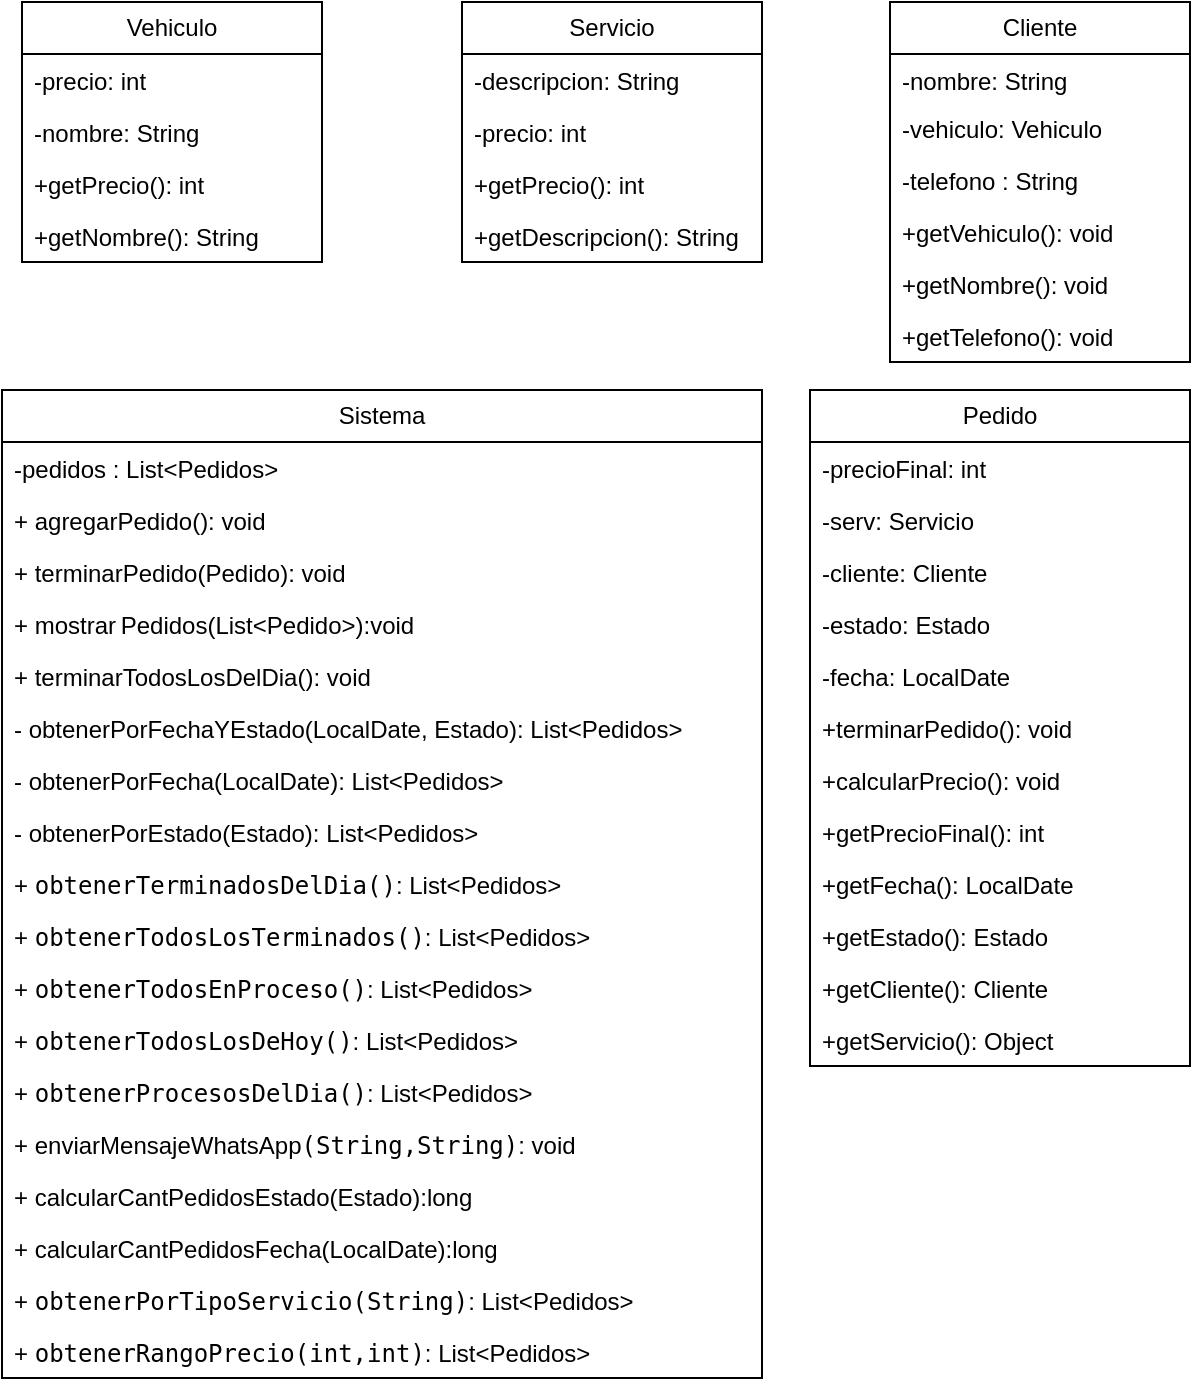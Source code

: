 <mxfile version="24.6.4" type="github">
  <diagram name="Página-1" id="CkxE3yKQA0i2UnwM9u5i">
    <mxGraphModel dx="1776" dy="579" grid="1" gridSize="10" guides="1" tooltips="1" connect="1" arrows="1" fold="1" page="1" pageScale="1" pageWidth="827" pageHeight="1169" math="0" shadow="0">
      <root>
        <mxCell id="0" />
        <mxCell id="1" parent="0" />
        <mxCell id="MSu1woiN6aCO-VKqVVvc-2" value="Vehiculo" style="swimlane;fontStyle=0;childLayout=stackLayout;horizontal=1;startSize=26;fillColor=none;horizontalStack=0;resizeParent=1;resizeParentMax=0;resizeLast=0;collapsible=1;marginBottom=0;whiteSpace=wrap;html=1;" parent="1" vertex="1">
          <mxGeometry x="20" y="10" width="150" height="130" as="geometry">
            <mxRectangle x="140" y="80" width="90" height="30" as="alternateBounds" />
          </mxGeometry>
        </mxCell>
        <mxCell id="6mT3PXopwbZAH2ROb1fR-1" value="-precio: int" style="text;strokeColor=none;fillColor=none;align=left;verticalAlign=top;spacingLeft=4;spacingRight=4;overflow=hidden;rotatable=0;points=[[0,0.5],[1,0.5]];portConstraint=eastwest;whiteSpace=wrap;html=1;" parent="MSu1woiN6aCO-VKqVVvc-2" vertex="1">
          <mxGeometry y="26" width="150" height="26" as="geometry" />
        </mxCell>
        <mxCell id="MSu1woiN6aCO-VKqVVvc-29" value="-nombre: String" style="text;strokeColor=none;fillColor=none;align=left;verticalAlign=top;spacingLeft=4;spacingRight=4;overflow=hidden;rotatable=0;points=[[0,0.5],[1,0.5]];portConstraint=eastwest;whiteSpace=wrap;html=1;" parent="MSu1woiN6aCO-VKqVVvc-2" vertex="1">
          <mxGeometry y="52" width="150" height="26" as="geometry" />
        </mxCell>
        <mxCell id="MSu1woiN6aCO-VKqVVvc-52" value="+getPrecio(): int" style="text;strokeColor=none;fillColor=none;align=left;verticalAlign=top;spacingLeft=4;spacingRight=4;overflow=hidden;rotatable=0;points=[[0,0.5],[1,0.5]];portConstraint=eastwest;whiteSpace=wrap;html=1;" parent="MSu1woiN6aCO-VKqVVvc-2" vertex="1">
          <mxGeometry y="78" width="150" height="26" as="geometry" />
        </mxCell>
        <mxCell id="POqqVmtJKqWDghGfksLB-9" value="+getNombre(): String" style="text;strokeColor=none;fillColor=none;align=left;verticalAlign=top;spacingLeft=4;spacingRight=4;overflow=hidden;rotatable=0;points=[[0,0.5],[1,0.5]];portConstraint=eastwest;whiteSpace=wrap;html=1;" vertex="1" parent="MSu1woiN6aCO-VKqVVvc-2">
          <mxGeometry y="104" width="150" height="26" as="geometry" />
        </mxCell>
        <mxCell id="MSu1woiN6aCO-VKqVVvc-6" value="Cliente" style="swimlane;fontStyle=0;childLayout=stackLayout;horizontal=1;startSize=26;fillColor=none;horizontalStack=0;resizeParent=1;resizeParentMax=0;resizeLast=0;collapsible=1;marginBottom=0;whiteSpace=wrap;html=1;" parent="1" vertex="1">
          <mxGeometry x="454" y="10" width="150" height="180" as="geometry">
            <mxRectangle x="400" y="80" width="80" height="30" as="alternateBounds" />
          </mxGeometry>
        </mxCell>
        <mxCell id="MSu1woiN6aCO-VKqVVvc-26" value="-nombre: String" style="text;strokeColor=none;fillColor=none;align=left;verticalAlign=top;spacingLeft=4;spacingRight=4;overflow=hidden;rotatable=0;points=[[0,0.5],[1,0.5]];portConstraint=eastwest;whiteSpace=wrap;html=1;" parent="MSu1woiN6aCO-VKqVVvc-6" vertex="1">
          <mxGeometry y="26" width="150" height="24" as="geometry" />
        </mxCell>
        <mxCell id="MSu1woiN6aCO-VKqVVvc-7" value="-vehiculo: Vehiculo&lt;div&gt;&lt;br&gt;&lt;/div&gt;" style="text;strokeColor=none;fillColor=none;align=left;verticalAlign=top;spacingLeft=4;spacingRight=4;overflow=hidden;rotatable=0;points=[[0,0.5],[1,0.5]];portConstraint=eastwest;whiteSpace=wrap;html=1;" parent="MSu1woiN6aCO-VKqVVvc-6" vertex="1">
          <mxGeometry y="50" width="150" height="26" as="geometry" />
        </mxCell>
        <mxCell id="MSu1woiN6aCO-VKqVVvc-25" value="-telefono : String" style="text;strokeColor=none;fillColor=none;align=left;verticalAlign=top;spacingLeft=4;spacingRight=4;overflow=hidden;rotatable=0;points=[[0,0.5],[1,0.5]];portConstraint=eastwest;whiteSpace=wrap;html=1;" parent="MSu1woiN6aCO-VKqVVvc-6" vertex="1">
          <mxGeometry y="76" width="150" height="26" as="geometry" />
        </mxCell>
        <mxCell id="MSu1woiN6aCO-VKqVVvc-54" value="&lt;div&gt;+getVehiculo(): void&lt;/div&gt;" style="text;strokeColor=none;fillColor=none;align=left;verticalAlign=top;spacingLeft=4;spacingRight=4;overflow=hidden;rotatable=0;points=[[0,0.5],[1,0.5]];portConstraint=eastwest;whiteSpace=wrap;html=1;" parent="MSu1woiN6aCO-VKqVVvc-6" vertex="1">
          <mxGeometry y="102" width="150" height="26" as="geometry" />
        </mxCell>
        <mxCell id="MSu1woiN6aCO-VKqVVvc-53" value="&lt;div&gt;+getNombre(): void&lt;/div&gt;" style="text;strokeColor=none;fillColor=none;align=left;verticalAlign=top;spacingLeft=4;spacingRight=4;overflow=hidden;rotatable=0;points=[[0,0.5],[1,0.5]];portConstraint=eastwest;whiteSpace=wrap;html=1;" parent="MSu1woiN6aCO-VKqVVvc-6" vertex="1">
          <mxGeometry y="128" width="150" height="26" as="geometry" />
        </mxCell>
        <mxCell id="MSu1woiN6aCO-VKqVVvc-55" value="&lt;div&gt;+getTelefono(): void&lt;/div&gt;" style="text;strokeColor=none;fillColor=none;align=left;verticalAlign=top;spacingLeft=4;spacingRight=4;overflow=hidden;rotatable=0;points=[[0,0.5],[1,0.5]];portConstraint=eastwest;whiteSpace=wrap;html=1;" parent="MSu1woiN6aCO-VKqVVvc-6" vertex="1">
          <mxGeometry y="154" width="150" height="26" as="geometry" />
        </mxCell>
        <mxCell id="MSu1woiN6aCO-VKqVVvc-9" value="Sistema" style="swimlane;fontStyle=0;childLayout=stackLayout;horizontal=1;startSize=26;fillColor=none;horizontalStack=0;resizeParent=1;resizeParentMax=0;resizeLast=0;collapsible=1;marginBottom=0;whiteSpace=wrap;html=1;" parent="1" vertex="1">
          <mxGeometry x="10" y="204" width="380" height="494" as="geometry">
            <mxRectangle x="10" y="204" width="80" height="30" as="alternateBounds" />
          </mxGeometry>
        </mxCell>
        <mxCell id="6mT3PXopwbZAH2ROb1fR-9" value="-pedidos : List&amp;lt;Pedidos&amp;gt;" style="text;strokeColor=none;fillColor=none;align=left;verticalAlign=top;spacingLeft=4;spacingRight=4;overflow=hidden;rotatable=0;points=[[0,0.5],[1,0.5]];portConstraint=eastwest;whiteSpace=wrap;html=1;" parent="MSu1woiN6aCO-VKqVVvc-9" vertex="1">
          <mxGeometry y="26" width="380" height="26" as="geometry" />
        </mxCell>
        <mxCell id="MSu1woiN6aCO-VKqVVvc-45" value="+ agregarPedido(): void" style="text;strokeColor=none;fillColor=none;align=left;verticalAlign=top;spacingLeft=4;spacingRight=4;overflow=hidden;rotatable=0;points=[[0,0.5],[1,0.5]];portConstraint=eastwest;whiteSpace=wrap;html=1;" parent="MSu1woiN6aCO-VKqVVvc-9" vertex="1">
          <mxGeometry y="52" width="380" height="26" as="geometry" />
        </mxCell>
        <mxCell id="MSu1woiN6aCO-VKqVVvc-59" value="+ terminarPedido(Pedido): void" style="text;strokeColor=none;fillColor=none;align=left;verticalAlign=top;spacingLeft=4;spacingRight=4;overflow=hidden;rotatable=0;points=[[0,0.5],[1,0.5]];portConstraint=eastwest;whiteSpace=wrap;html=1;" parent="MSu1woiN6aCO-VKqVVvc-9" vertex="1">
          <mxGeometry y="78" width="380" height="26" as="geometry" />
        </mxCell>
        <mxCell id="POqqVmtJKqWDghGfksLB-1" value="+ mostrar&lt;span style=&quot;white-space: pre;&quot;&gt;&#x9;&lt;/span&gt;Pedidos(List&amp;lt;Pedido&amp;gt;):void" style="text;strokeColor=none;fillColor=none;align=left;verticalAlign=top;spacingLeft=4;spacingRight=4;overflow=hidden;rotatable=0;points=[[0,0.5],[1,0.5]];portConstraint=eastwest;whiteSpace=wrap;html=1;" vertex="1" parent="MSu1woiN6aCO-VKqVVvc-9">
          <mxGeometry y="104" width="380" height="26" as="geometry" />
        </mxCell>
        <mxCell id="6mT3PXopwbZAH2ROb1fR-10" value="+ terminarTodosLosDelDia(): void" style="text;strokeColor=none;fillColor=none;align=left;verticalAlign=top;spacingLeft=4;spacingRight=4;overflow=hidden;rotatable=0;points=[[0,0.5],[1,0.5]];portConstraint=eastwest;whiteSpace=wrap;html=1;" parent="MSu1woiN6aCO-VKqVVvc-9" vertex="1">
          <mxGeometry y="130" width="380" height="26" as="geometry" />
        </mxCell>
        <mxCell id="6mT3PXopwbZAH2ROb1fR-11" value="- obtenerPorFechaYEstado(LocalDate, Estado): List&amp;lt;Pedidos&amp;gt;" style="text;strokeColor=none;fillColor=none;align=left;verticalAlign=top;spacingLeft=4;spacingRight=4;overflow=hidden;rotatable=0;points=[[0,0.5],[1,0.5]];portConstraint=eastwest;whiteSpace=wrap;html=1;" parent="MSu1woiN6aCO-VKqVVvc-9" vertex="1">
          <mxGeometry y="156" width="380" height="26" as="geometry" />
        </mxCell>
        <mxCell id="6mT3PXopwbZAH2ROb1fR-13" value="- obtenerPorFecha(LocalDate): List&amp;lt;Pedidos&amp;gt;" style="text;strokeColor=none;fillColor=none;align=left;verticalAlign=top;spacingLeft=4;spacingRight=4;overflow=hidden;rotatable=0;points=[[0,0.5],[1,0.5]];portConstraint=eastwest;whiteSpace=wrap;html=1;" parent="MSu1woiN6aCO-VKqVVvc-9" vertex="1">
          <mxGeometry y="182" width="380" height="26" as="geometry" />
        </mxCell>
        <mxCell id="6mT3PXopwbZAH2ROb1fR-12" value="- obtenerPorEstado(Estado): List&amp;lt;Pedidos&amp;gt;" style="text;strokeColor=none;fillColor=none;align=left;verticalAlign=top;spacingLeft=4;spacingRight=4;overflow=hidden;rotatable=0;points=[[0,0.5],[1,0.5]];portConstraint=eastwest;whiteSpace=wrap;html=1;" parent="MSu1woiN6aCO-VKqVVvc-9" vertex="1">
          <mxGeometry y="208" width="380" height="26" as="geometry" />
        </mxCell>
        <mxCell id="6mT3PXopwbZAH2ROb1fR-15" value="+&amp;nbsp;&lt;span style=&quot;font-family: &amp;quot;JetBrains Mono&amp;quot;, monospace;&quot;&gt;obtenerTerminadosDelDia&lt;/span&gt;&lt;span style=&quot;font-family: &amp;quot;JetBrains Mono&amp;quot;, monospace;&quot;&gt;()&lt;/span&gt;&lt;span style=&quot;background-color: initial;&quot;&gt;: List&amp;lt;Pedidos&amp;gt;&lt;/span&gt;" style="text;strokeColor=none;fillColor=none;align=left;verticalAlign=top;spacingLeft=4;spacingRight=4;overflow=hidden;rotatable=0;points=[[0,0.5],[1,0.5]];portConstraint=eastwest;whiteSpace=wrap;html=1;" parent="MSu1woiN6aCO-VKqVVvc-9" vertex="1">
          <mxGeometry y="234" width="380" height="26" as="geometry" />
        </mxCell>
        <mxCell id="6mT3PXopwbZAH2ROb1fR-14" value="+&amp;nbsp;&lt;span style=&quot;font-family: &amp;quot;JetBrains Mono&amp;quot;, monospace;&quot;&gt;obtenerTodosLosTerminados&lt;/span&gt;&lt;span style=&quot;font-family: &amp;quot;JetBrains Mono&amp;quot;, monospace;&quot;&gt;()&lt;/span&gt;&lt;span style=&quot;background-color: initial;&quot;&gt;: List&amp;lt;Pedidos&amp;gt;&lt;/span&gt;" style="text;strokeColor=none;fillColor=none;align=left;verticalAlign=top;spacingLeft=4;spacingRight=4;overflow=hidden;rotatable=0;points=[[0,0.5],[1,0.5]];portConstraint=eastwest;whiteSpace=wrap;html=1;" parent="MSu1woiN6aCO-VKqVVvc-9" vertex="1">
          <mxGeometry y="260" width="380" height="26" as="geometry" />
        </mxCell>
        <mxCell id="6mT3PXopwbZAH2ROb1fR-16" value="+&amp;nbsp;&lt;span style=&quot;font-family: &amp;quot;JetBrains Mono&amp;quot;, monospace;&quot;&gt;obtenerTodosEnProceso&lt;/span&gt;&lt;span style=&quot;font-family: &amp;quot;JetBrains Mono&amp;quot;, monospace;&quot;&gt;()&lt;/span&gt;&lt;span style=&quot;background-color: initial;&quot;&gt;: List&amp;lt;Pedidos&amp;gt;&lt;/span&gt;" style="text;strokeColor=none;fillColor=none;align=left;verticalAlign=top;spacingLeft=4;spacingRight=4;overflow=hidden;rotatable=0;points=[[0,0.5],[1,0.5]];portConstraint=eastwest;whiteSpace=wrap;html=1;" parent="MSu1woiN6aCO-VKqVVvc-9" vertex="1">
          <mxGeometry y="286" width="380" height="26" as="geometry" />
        </mxCell>
        <mxCell id="6mT3PXopwbZAH2ROb1fR-18" value="+&amp;nbsp;&lt;span style=&quot;font-family: &amp;quot;JetBrains Mono&amp;quot;, monospace;&quot;&gt;obtenerTodosLosDeHoy&lt;/span&gt;&lt;span style=&quot;font-family: &amp;quot;JetBrains Mono&amp;quot;, monospace;&quot;&gt;()&lt;/span&gt;&lt;span style=&quot;background-color: initial;&quot;&gt;: List&amp;lt;Pedidos&amp;gt;&lt;/span&gt;" style="text;strokeColor=none;fillColor=none;align=left;verticalAlign=top;spacingLeft=4;spacingRight=4;overflow=hidden;rotatable=0;points=[[0,0.5],[1,0.5]];portConstraint=eastwest;whiteSpace=wrap;html=1;" parent="MSu1woiN6aCO-VKqVVvc-9" vertex="1">
          <mxGeometry y="312" width="380" height="26" as="geometry" />
        </mxCell>
        <mxCell id="POqqVmtJKqWDghGfksLB-2" value="+&amp;nbsp;&lt;span style=&quot;font-family: &amp;quot;JetBrains Mono&amp;quot;, monospace;&quot;&gt;obtenerProcesosDelDia&lt;/span&gt;&lt;span style=&quot;font-family: &amp;quot;JetBrains Mono&amp;quot;, monospace;&quot;&gt;()&lt;/span&gt;&lt;span style=&quot;background-color: initial;&quot;&gt;: List&amp;lt;Pedidos&amp;gt;&lt;/span&gt;" style="text;strokeColor=none;fillColor=none;align=left;verticalAlign=top;spacingLeft=4;spacingRight=4;overflow=hidden;rotatable=0;points=[[0,0.5],[1,0.5]];portConstraint=eastwest;whiteSpace=wrap;html=1;" vertex="1" parent="MSu1woiN6aCO-VKqVVvc-9">
          <mxGeometry y="338" width="380" height="26" as="geometry" />
        </mxCell>
        <mxCell id="6mT3PXopwbZAH2ROb1fR-17" value="+ enviarMensajeWhatsApp&lt;span style=&quot;font-family: &amp;quot;JetBrains Mono&amp;quot;, monospace;&quot;&gt;(String,String)&lt;/span&gt;&lt;span style=&quot;background-color: initial;&quot;&gt;: void&lt;/span&gt;" style="text;strokeColor=none;fillColor=none;align=left;verticalAlign=top;spacingLeft=4;spacingRight=4;overflow=hidden;rotatable=0;points=[[0,0.5],[1,0.5]];portConstraint=eastwest;whiteSpace=wrap;html=1;" parent="MSu1woiN6aCO-VKqVVvc-9" vertex="1">
          <mxGeometry y="364" width="380" height="26" as="geometry" />
        </mxCell>
        <mxCell id="POqqVmtJKqWDghGfksLB-4" value="+ calcularCantPedidosEstado(Estado):long" style="text;strokeColor=none;fillColor=none;align=left;verticalAlign=top;spacingLeft=4;spacingRight=4;overflow=hidden;rotatable=0;points=[[0,0.5],[1,0.5]];portConstraint=eastwest;whiteSpace=wrap;html=1;" vertex="1" parent="MSu1woiN6aCO-VKqVVvc-9">
          <mxGeometry y="390" width="380" height="26" as="geometry" />
        </mxCell>
        <mxCell id="POqqVmtJKqWDghGfksLB-3" value="+ calcularCantPedidosFecha(LocalDate):long" style="text;strokeColor=none;fillColor=none;align=left;verticalAlign=top;spacingLeft=4;spacingRight=4;overflow=hidden;rotatable=0;points=[[0,0.5],[1,0.5]];portConstraint=eastwest;whiteSpace=wrap;html=1;" vertex="1" parent="MSu1woiN6aCO-VKqVVvc-9">
          <mxGeometry y="416" width="380" height="26" as="geometry" />
        </mxCell>
        <mxCell id="POqqVmtJKqWDghGfksLB-5" value="+&amp;nbsp;&lt;span style=&quot;font-family: &amp;quot;JetBrains Mono&amp;quot;, monospace;&quot;&gt;obtenerPorTipoServicio&lt;/span&gt;&lt;span style=&quot;font-family: &amp;quot;JetBrains Mono&amp;quot;, monospace;&quot;&gt;(String)&lt;/span&gt;&lt;span style=&quot;background-color: initial;&quot;&gt;: List&amp;lt;Pedidos&amp;gt;&lt;/span&gt;" style="text;strokeColor=none;fillColor=none;align=left;verticalAlign=top;spacingLeft=4;spacingRight=4;overflow=hidden;rotatable=0;points=[[0,0.5],[1,0.5]];portConstraint=eastwest;whiteSpace=wrap;html=1;" vertex="1" parent="MSu1woiN6aCO-VKqVVvc-9">
          <mxGeometry y="442" width="380" height="26" as="geometry" />
        </mxCell>
        <mxCell id="POqqVmtJKqWDghGfksLB-6" value="+&amp;nbsp;&lt;span style=&quot;font-family: &amp;quot;JetBrains Mono&amp;quot;, monospace;&quot;&gt;obtenerRangoPrecio&lt;/span&gt;&lt;span style=&quot;font-family: &amp;quot;JetBrains Mono&amp;quot;, monospace;&quot;&gt;(int,int)&lt;/span&gt;&lt;span style=&quot;background-color: initial;&quot;&gt;: List&amp;lt;Pedidos&amp;gt;&lt;/span&gt;" style="text;strokeColor=none;fillColor=none;align=left;verticalAlign=top;spacingLeft=4;spacingRight=4;overflow=hidden;rotatable=0;points=[[0,0.5],[1,0.5]];portConstraint=eastwest;whiteSpace=wrap;html=1;" vertex="1" parent="MSu1woiN6aCO-VKqVVvc-9">
          <mxGeometry y="468" width="380" height="26" as="geometry" />
        </mxCell>
        <mxCell id="MSu1woiN6aCO-VKqVVvc-12" value="Pedido" style="swimlane;fontStyle=0;childLayout=stackLayout;horizontal=1;startSize=26;fillColor=none;horizontalStack=0;resizeParent=1;resizeParentMax=0;resizeLast=0;collapsible=1;marginBottom=0;whiteSpace=wrap;html=1;" parent="1" vertex="1">
          <mxGeometry x="414" y="204" width="190" height="338" as="geometry">
            <mxRectangle x="500" y="80" width="80" height="30" as="alternateBounds" />
          </mxGeometry>
        </mxCell>
        <mxCell id="MSu1woiN6aCO-VKqVVvc-43" value="-precioFinal: int" style="text;strokeColor=none;fillColor=none;align=left;verticalAlign=top;spacingLeft=4;spacingRight=4;overflow=hidden;rotatable=0;points=[[0,0.5],[1,0.5]];portConstraint=eastwest;whiteSpace=wrap;html=1;" parent="MSu1woiN6aCO-VKqVVvc-12" vertex="1">
          <mxGeometry y="26" width="190" height="26" as="geometry" />
        </mxCell>
        <mxCell id="MSu1woiN6aCO-VKqVVvc-46" value="-serv: Servicio" style="text;strokeColor=none;fillColor=none;align=left;verticalAlign=top;spacingLeft=4;spacingRight=4;overflow=hidden;rotatable=0;points=[[0,0.5],[1,0.5]];portConstraint=eastwest;whiteSpace=wrap;html=1;" parent="MSu1woiN6aCO-VKqVVvc-12" vertex="1">
          <mxGeometry y="52" width="190" height="26" as="geometry" />
        </mxCell>
        <mxCell id="MSu1woiN6aCO-VKqVVvc-47" value="-cliente: Cliente" style="text;strokeColor=none;fillColor=none;align=left;verticalAlign=top;spacingLeft=4;spacingRight=4;overflow=hidden;rotatable=0;points=[[0,0.5],[1,0.5]];portConstraint=eastwest;whiteSpace=wrap;html=1;" parent="MSu1woiN6aCO-VKqVVvc-12" vertex="1">
          <mxGeometry y="78" width="190" height="26" as="geometry" />
        </mxCell>
        <mxCell id="MSu1woiN6aCO-VKqVVvc-63" value="&lt;div&gt;-estado: Estado&lt;/div&gt;" style="text;strokeColor=none;fillColor=none;align=left;verticalAlign=top;spacingLeft=4;spacingRight=4;overflow=hidden;rotatable=0;points=[[0,0.5],[1,0.5]];portConstraint=eastwest;whiteSpace=wrap;html=1;" parent="MSu1woiN6aCO-VKqVVvc-12" vertex="1">
          <mxGeometry y="104" width="190" height="26" as="geometry" />
        </mxCell>
        <mxCell id="MSu1woiN6aCO-VKqVVvc-64" value="-fecha&lt;span style=&quot;color: rgba(0, 0, 0, 0); font-family: monospace; font-size: 0px; text-wrap: nowrap;&quot;&gt;3CmxGraphModel%3E%3Croot%3E%3CmxCell%20id%3D%220%22%2F%3E%3CmxCell%20id%3D%221%22%20parent%3D%220%22%2F%3E%3CmxCell%20id%3D%222%22%20value%3D%22-duenio%3A%20Duenio%22%20style%3D%22text%3BstrokeColor%3Dnone%3BfillColor%3Dnone%3Balign%3Dleft%3BverticalAlign%3Dtop%3BspacingLeft%3D4%3BspacingRight%3D4%3Boverflow%3Dhidden%3Brotatable%3D0%3Bpoints%3D%5B%5B0%2C0.5%5D%2C%5B1%2C0.5%5D%5D%3BportConstraint%3Deastwest%3BwhiteSpace%3Dwrap%3Bhtml%3D1%3B%22%20vertex%3D%221%22%20parent%3D%221%22%3E%3CmxGeometry%20x%3D%22280%22%20y%3D%22408%22%20width%3D%22190%22%20height%3D%2226%22%20as%3D%22geometry%22%2F%3E%3C%2FmxCell%3E%3C%2Froot%3E%3C%2FmxGraphModel%3E&lt;/span&gt;: LocalDate&lt;div&gt;&lt;br&gt;&lt;/div&gt;" style="text;strokeColor=none;fillColor=none;align=left;verticalAlign=top;spacingLeft=4;spacingRight=4;overflow=hidden;rotatable=0;points=[[0,0.5],[1,0.5]];portConstraint=eastwest;whiteSpace=wrap;html=1;" parent="MSu1woiN6aCO-VKqVVvc-12" vertex="1">
          <mxGeometry y="130" width="190" height="26" as="geometry" />
        </mxCell>
        <mxCell id="MSu1woiN6aCO-VKqVVvc-44" value="+terminarPedido(): void" style="text;strokeColor=none;fillColor=none;align=left;verticalAlign=top;spacingLeft=4;spacingRight=4;overflow=hidden;rotatable=0;points=[[0,0.5],[1,0.5]];portConstraint=eastwest;whiteSpace=wrap;html=1;" parent="MSu1woiN6aCO-VKqVVvc-12" vertex="1">
          <mxGeometry y="156" width="190" height="26" as="geometry" />
        </mxCell>
        <mxCell id="6mT3PXopwbZAH2ROb1fR-4" value="+calcularPrecio(): void" style="text;strokeColor=none;fillColor=none;align=left;verticalAlign=top;spacingLeft=4;spacingRight=4;overflow=hidden;rotatable=0;points=[[0,0.5],[1,0.5]];portConstraint=eastwest;whiteSpace=wrap;html=1;" parent="MSu1woiN6aCO-VKqVVvc-12" vertex="1">
          <mxGeometry y="182" width="190" height="26" as="geometry" />
        </mxCell>
        <mxCell id="6mT3PXopwbZAH2ROb1fR-6" value="+getPrecioFinal(): int" style="text;strokeColor=none;fillColor=none;align=left;verticalAlign=top;spacingLeft=4;spacingRight=4;overflow=hidden;rotatable=0;points=[[0,0.5],[1,0.5]];portConstraint=eastwest;whiteSpace=wrap;html=1;" parent="MSu1woiN6aCO-VKqVVvc-12" vertex="1">
          <mxGeometry y="208" width="190" height="26" as="geometry" />
        </mxCell>
        <mxCell id="6mT3PXopwbZAH2ROb1fR-7" value="+getFecha(): LocalDate" style="text;strokeColor=none;fillColor=none;align=left;verticalAlign=top;spacingLeft=4;spacingRight=4;overflow=hidden;rotatable=0;points=[[0,0.5],[1,0.5]];portConstraint=eastwest;whiteSpace=wrap;html=1;" parent="MSu1woiN6aCO-VKqVVvc-12" vertex="1">
          <mxGeometry y="234" width="190" height="26" as="geometry" />
        </mxCell>
        <mxCell id="6mT3PXopwbZAH2ROb1fR-5" value="+getEstado(): Estado" style="text;strokeColor=none;fillColor=none;align=left;verticalAlign=top;spacingLeft=4;spacingRight=4;overflow=hidden;rotatable=0;points=[[0,0.5],[1,0.5]];portConstraint=eastwest;whiteSpace=wrap;html=1;" parent="MSu1woiN6aCO-VKqVVvc-12" vertex="1">
          <mxGeometry y="260" width="190" height="26" as="geometry" />
        </mxCell>
        <mxCell id="POqqVmtJKqWDghGfksLB-7" value="+getCliente(): Cliente" style="text;strokeColor=none;fillColor=none;align=left;verticalAlign=top;spacingLeft=4;spacingRight=4;overflow=hidden;rotatable=0;points=[[0,0.5],[1,0.5]];portConstraint=eastwest;whiteSpace=wrap;html=1;" vertex="1" parent="MSu1woiN6aCO-VKqVVvc-12">
          <mxGeometry y="286" width="190" height="26" as="geometry" />
        </mxCell>
        <mxCell id="6mT3PXopwbZAH2ROb1fR-8" value="+getServicio(): Object" style="text;strokeColor=none;fillColor=none;align=left;verticalAlign=top;spacingLeft=4;spacingRight=4;overflow=hidden;rotatable=0;points=[[0,0.5],[1,0.5]];portConstraint=eastwest;whiteSpace=wrap;html=1;" parent="MSu1woiN6aCO-VKqVVvc-12" vertex="1">
          <mxGeometry y="312" width="190" height="26" as="geometry" />
        </mxCell>
        <mxCell id="MSu1woiN6aCO-VKqVVvc-14" value="Servicio" style="swimlane;fontStyle=0;childLayout=stackLayout;horizontal=1;startSize=26;fillColor=none;horizontalStack=0;resizeParent=1;resizeParentMax=0;resizeLast=0;collapsible=1;marginBottom=0;whiteSpace=wrap;html=1;" parent="1" vertex="1">
          <mxGeometry x="240" y="10" width="150" height="130" as="geometry">
            <mxRectangle x="300" y="80" width="80" height="30" as="alternateBounds" />
          </mxGeometry>
        </mxCell>
        <mxCell id="MSu1woiN6aCO-VKqVVvc-50" value="-descripcion: String" style="text;strokeColor=none;fillColor=none;align=left;verticalAlign=top;spacingLeft=4;spacingRight=4;overflow=hidden;rotatable=0;points=[[0,0.5],[1,0.5]];portConstraint=eastwest;whiteSpace=wrap;html=1;" parent="MSu1woiN6aCO-VKqVVvc-14" vertex="1">
          <mxGeometry y="26" width="150" height="26" as="geometry" />
        </mxCell>
        <mxCell id="MSu1woiN6aCO-VKqVVvc-15" value="-precio: int" style="text;strokeColor=none;fillColor=none;align=left;verticalAlign=top;spacingLeft=4;spacingRight=4;overflow=hidden;rotatable=0;points=[[0,0.5],[1,0.5]];portConstraint=eastwest;whiteSpace=wrap;html=1;" parent="MSu1woiN6aCO-VKqVVvc-14" vertex="1">
          <mxGeometry y="52" width="150" height="26" as="geometry" />
        </mxCell>
        <mxCell id="6mT3PXopwbZAH2ROb1fR-3" value="+getPrecio(): int" style="text;strokeColor=none;fillColor=none;align=left;verticalAlign=top;spacingLeft=4;spacingRight=4;overflow=hidden;rotatable=0;points=[[0,0.5],[1,0.5]];portConstraint=eastwest;whiteSpace=wrap;html=1;" parent="MSu1woiN6aCO-VKqVVvc-14" vertex="1">
          <mxGeometry y="78" width="150" height="26" as="geometry" />
        </mxCell>
        <mxCell id="POqqVmtJKqWDghGfksLB-8" value="+getDescripcion(): String" style="text;strokeColor=none;fillColor=none;align=left;verticalAlign=top;spacingLeft=4;spacingRight=4;overflow=hidden;rotatable=0;points=[[0,0.5],[1,0.5]];portConstraint=eastwest;whiteSpace=wrap;html=1;" vertex="1" parent="MSu1woiN6aCO-VKqVVvc-14">
          <mxGeometry y="104" width="150" height="26" as="geometry" />
        </mxCell>
      </root>
    </mxGraphModel>
  </diagram>
</mxfile>
